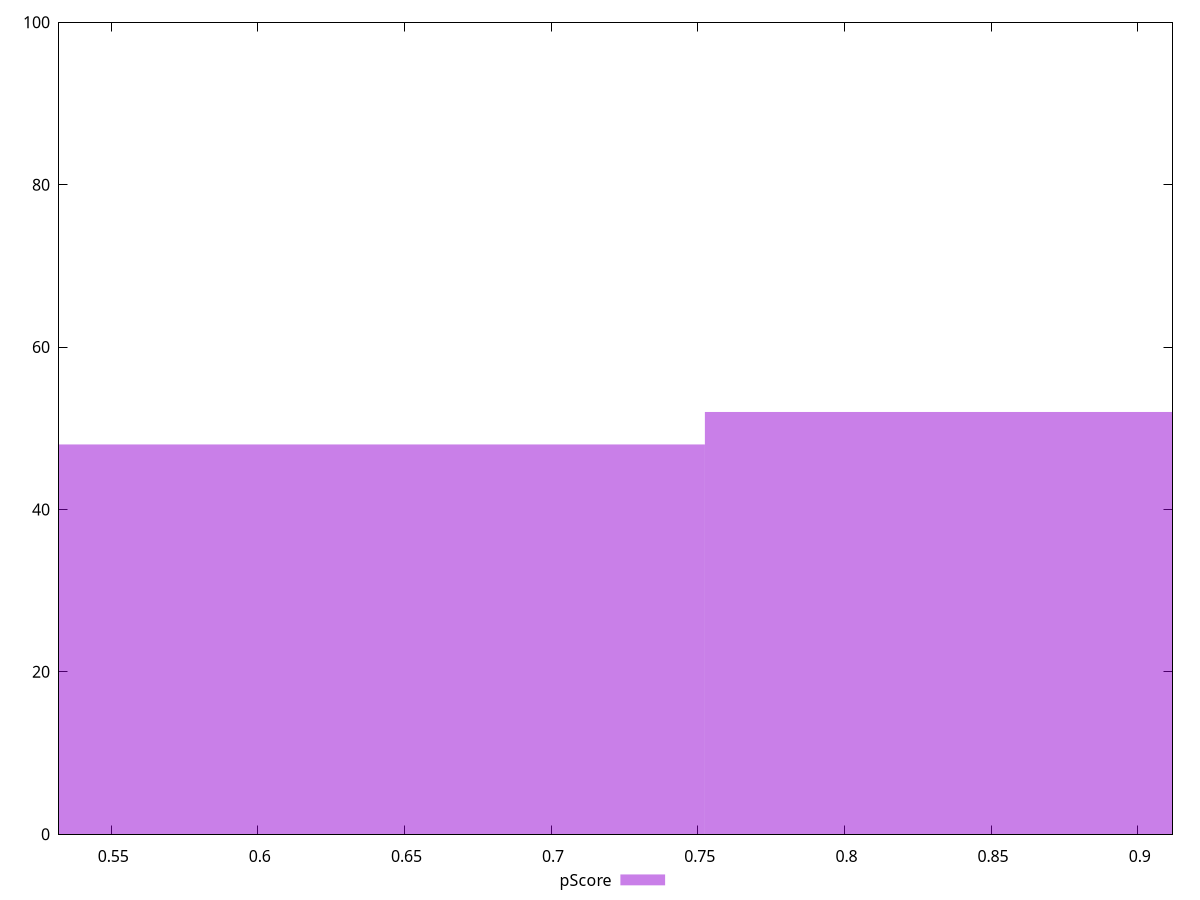 reset

$pScore <<EOF
0.601946818977685 48
0.9029202284665274 52
EOF

set key outside below
set boxwidth 0.3009734094888425
set xrange [0.5322119993832757:0.9118691716106148]
set yrange [0:100]
set trange [0:100]
set style fill transparent solid 0.5 noborder
set terminal svg size 640, 490 enhanced background rgb 'white'
set output "report_00019_2021-02-10T18-14-37.922Z//interactive/samples/pages+cached+noadtech+nomedia/pScore/histogram.svg"

plot $pScore title "pScore" with boxes

reset

